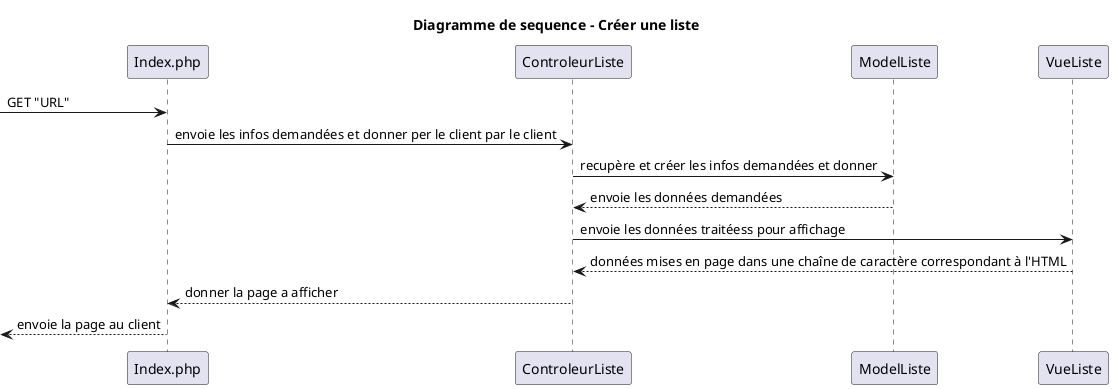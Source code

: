 @startuml

title Diagramme de sequence - Créer une liste

participant Index.php as index
participant ControleurListe as CListe
participant ModelListe as MListe
participant VueListe as VListe

-> index: GET "URL"
index -> CListe: envoie les infos demandées et donner per le client par le client
CListe -> MListe: recupère et créer les infos demandées et donner
CListe <-- MListe: envoie les données demandées
CListe -> VListe: envoie les données traitéess pour affichage
CListe <-- VListe: données mises en page dans une chaîne de caractère correspondant à l'HTML
index <-- CListe: donner la page a afficher
<-- index: envoie la page au client

@enduml
